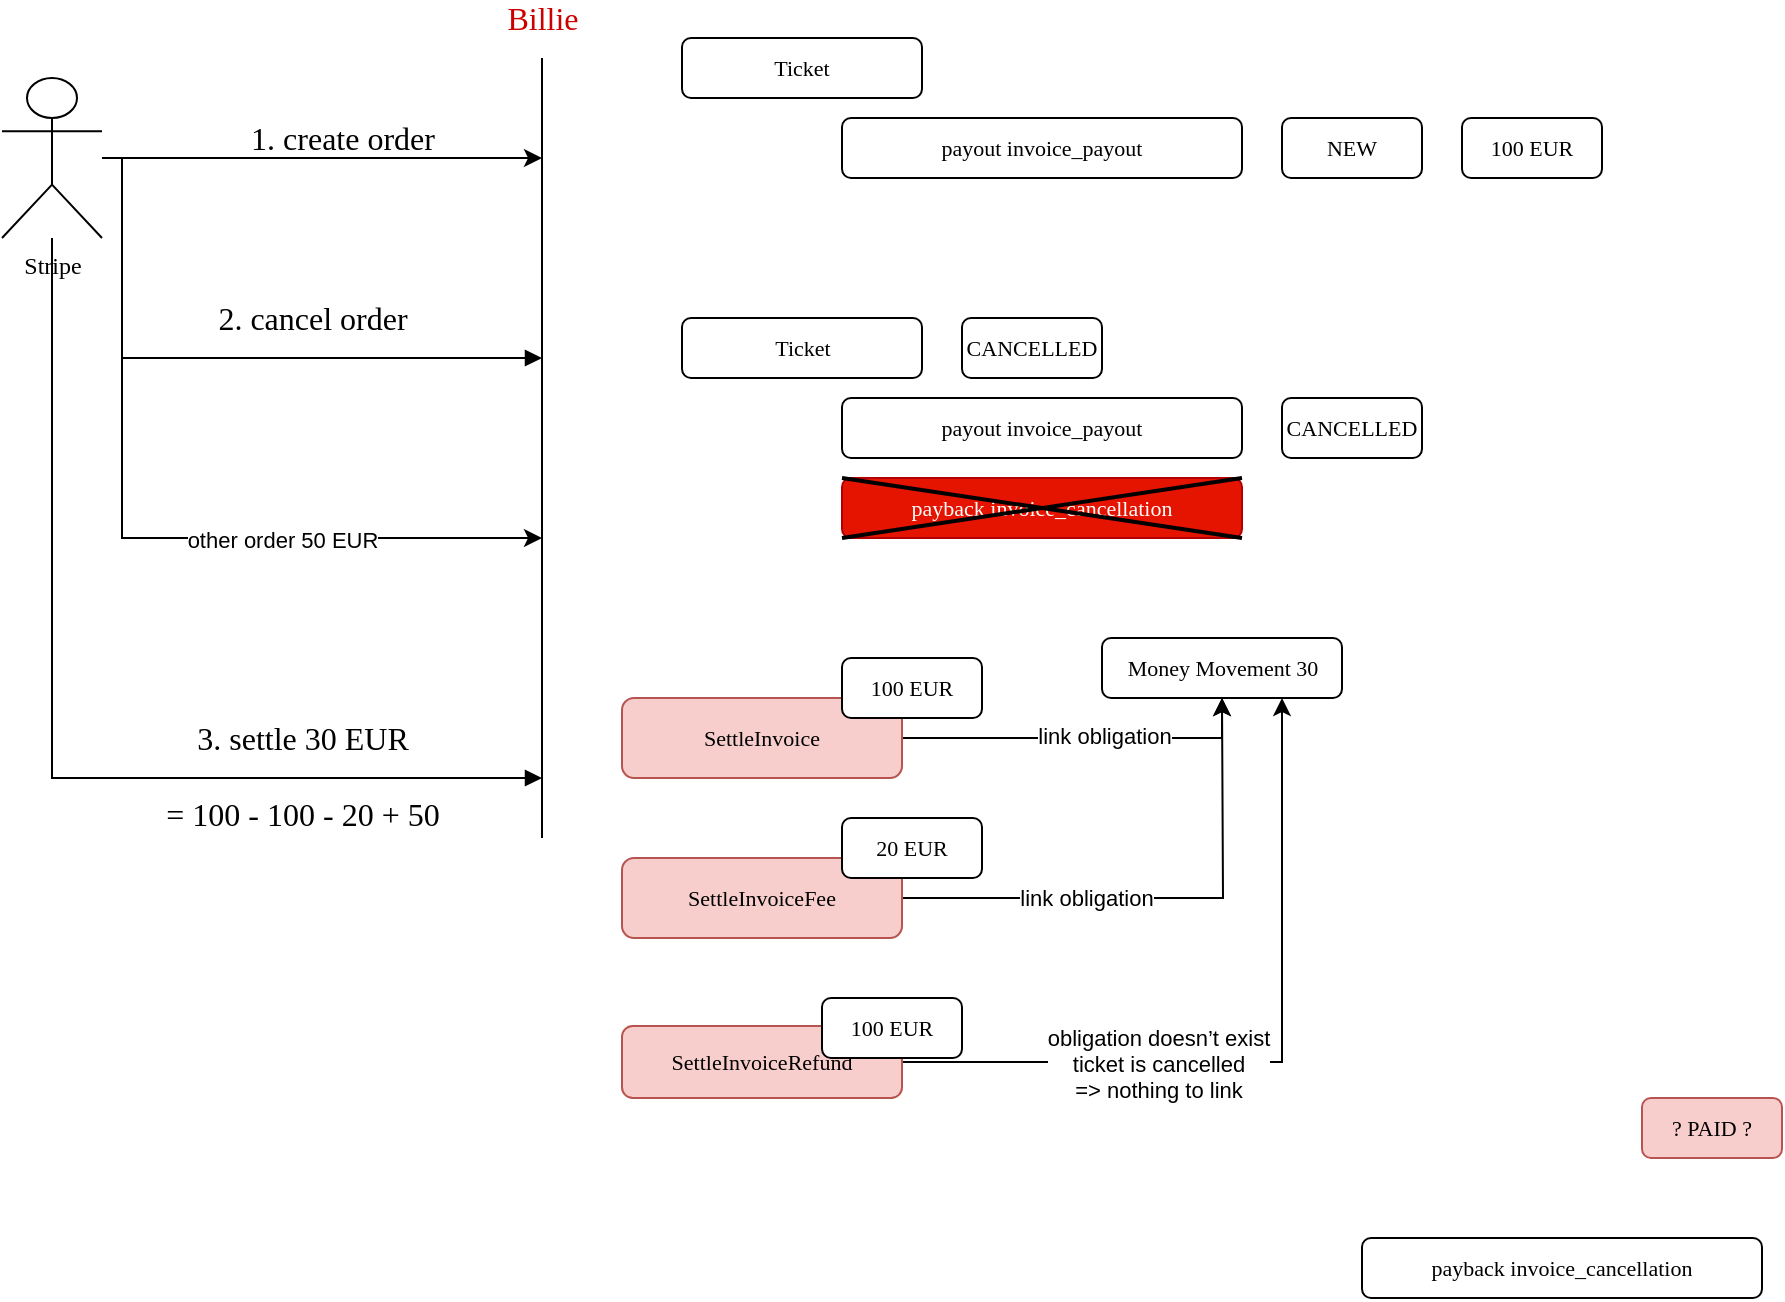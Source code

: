 <mxfile version="24.7.7">
  <diagram name="stripe-cancellation" id="9vGnXSZMH_29Q0xs7oXf">
    <mxGraphModel dx="694" dy="574" grid="1" gridSize="10" guides="1" tooltips="1" connect="1" arrows="1" fold="1" page="1" pageScale="1" pageWidth="827" pageHeight="1169" math="0" shadow="0">
      <root>
        <mxCell id="0" />
        <mxCell id="1" parent="0" />
        <mxCell id="U37dJyql8euISiIfU0h9-1" style="edgeStyle=orthogonalEdgeStyle;rounded=0;orthogonalLoop=1;jettySize=auto;html=1;fontFamily=Source Code Pro;fontSource=https%3A%2F%2Ffonts.googleapis.com%2Fcss%3Ffamily%3DSource%2BCode%2BPro;labelBackgroundColor=none;fontColor=default;" parent="1" source="U37dJyql8euISiIfU0h9-7" edge="1">
          <mxGeometry relative="1" as="geometry">
            <mxPoint x="280" y="90" as="targetPoint" />
          </mxGeometry>
        </mxCell>
        <mxCell id="U37dJyql8euISiIfU0h9-2" value="1. create order" style="edgeLabel;html=1;align=center;verticalAlign=middle;resizable=0;points=[];fontFamily=Source Code Pro;fontSource=https%3A%2F%2Ffonts.googleapis.com%2Fcss%3Ffamily%3DSource%2BCode%2BPro;labelBackgroundColor=none;fontSize=16;" parent="U37dJyql8euISiIfU0h9-1" vertex="1" connectable="0">
          <mxGeometry x="-0.573" relative="1" as="geometry">
            <mxPoint x="73" y="-10" as="offset" />
          </mxGeometry>
        </mxCell>
        <mxCell id="U37dJyql8euISiIfU0h9-3" style="edgeStyle=orthogonalEdgeStyle;shape=connector;rounded=0;orthogonalLoop=1;jettySize=auto;html=1;strokeColor=default;align=center;verticalAlign=middle;fontFamily=Source Code Pro;fontSource=https%3A%2F%2Ffonts.googleapis.com%2Fcss%3Ffamily%3DSource%2BCode%2BPro;fontSize=11;fontColor=default;labelBackgroundColor=none;endArrow=block;endFill=1;" parent="1" source="U37dJyql8euISiIfU0h9-7" edge="1">
          <mxGeometry relative="1" as="geometry">
            <mxPoint x="280" y="190" as="targetPoint" />
            <Array as="points">
              <mxPoint x="70" y="90" />
              <mxPoint x="70" y="190" />
            </Array>
          </mxGeometry>
        </mxCell>
        <mxCell id="U37dJyql8euISiIfU0h9-4" value="2. cancel order" style="edgeLabel;html=1;align=center;verticalAlign=middle;resizable=0;points=[];fontFamily=Source Code Pro;fontSource=https%3A%2F%2Ffonts.googleapis.com%2Fcss%3Ffamily%3DSource%2BCode%2BPro;fontSize=16;fontColor=default;labelBackgroundColor=none;" parent="U37dJyql8euISiIfU0h9-3" vertex="1" connectable="0">
          <mxGeometry x="0.216" relative="1" as="geometry">
            <mxPoint x="10" y="-20" as="offset" />
          </mxGeometry>
        </mxCell>
        <mxCell id="U37dJyql8euISiIfU0h9-5" style="edgeStyle=orthogonalEdgeStyle;shape=connector;rounded=0;orthogonalLoop=1;jettySize=auto;html=1;strokeColor=default;align=center;verticalAlign=middle;fontFamily=Source Code Pro;fontSource=https%3A%2F%2Ffonts.googleapis.com%2Fcss%3Ffamily%3DSource%2BCode%2BPro;fontSize=11;fontColor=default;labelBackgroundColor=none;endArrow=block;endFill=1;" parent="1" source="U37dJyql8euISiIfU0h9-7" edge="1">
          <mxGeometry relative="1" as="geometry">
            <mxPoint x="280" y="400" as="targetPoint" />
            <Array as="points">
              <mxPoint x="35" y="400" />
            </Array>
          </mxGeometry>
        </mxCell>
        <mxCell id="U37dJyql8euISiIfU0h9-6" value="3. settle 30 EUR&lt;div&gt;&lt;br&gt;&lt;/div&gt;&lt;div&gt;= 100 - 100 - 20 + 50&lt;/div&gt;" style="edgeLabel;html=1;align=center;verticalAlign=middle;resizable=0;points=[];fontFamily=Source Code Pro;fontSource=https%3A%2F%2Ffonts.googleapis.com%2Fcss%3Ffamily%3DSource%2BCode%2BPro;fontSize=16;fontColor=default;labelBackgroundColor=none;" parent="U37dJyql8euISiIfU0h9-5" vertex="1" connectable="0">
          <mxGeometry x="0.336" y="1" relative="1" as="geometry">
            <mxPoint x="51" as="offset" />
          </mxGeometry>
        </mxCell>
        <mxCell id="fJSgLH0tlg2fPkt6Yu9f-1" style="edgeStyle=orthogonalEdgeStyle;rounded=0;orthogonalLoop=1;jettySize=auto;html=1;" parent="1" source="U37dJyql8euISiIfU0h9-7" edge="1">
          <mxGeometry relative="1" as="geometry">
            <mxPoint x="280" y="280" as="targetPoint" />
            <Array as="points">
              <mxPoint x="70" y="90" />
              <mxPoint x="70" y="280" />
            </Array>
          </mxGeometry>
        </mxCell>
        <mxCell id="fJSgLH0tlg2fPkt6Yu9f-2" value="other order 50 EUR" style="edgeLabel;html=1;align=center;verticalAlign=middle;resizable=0;points=[];" parent="fJSgLH0tlg2fPkt6Yu9f-1" vertex="1" connectable="0">
          <mxGeometry x="0.369" y="-1" relative="1" as="geometry">
            <mxPoint x="-1" as="offset" />
          </mxGeometry>
        </mxCell>
        <mxCell id="U37dJyql8euISiIfU0h9-7" value="Stripe" style="shape=umlActor;verticalLabelPosition=bottom;verticalAlign=top;html=1;outlineConnect=0;fontFamily=Source Code Pro;fontSource=https%3A%2F%2Ffonts.googleapis.com%2Fcss%3Ffamily%3DSource%2BCode%2BPro;labelBackgroundColor=none;" parent="1" vertex="1">
          <mxGeometry x="10" y="50" width="50" height="80" as="geometry" />
        </mxCell>
        <mxCell id="U37dJyql8euISiIfU0h9-8" value="" style="endArrow=none;html=1;rounded=0;fontFamily=Source Code Pro;fontSource=https%3A%2F%2Ffonts.googleapis.com%2Fcss%3Ffamily%3DSource%2BCode%2BPro;labelBackgroundColor=none;fontColor=default;" parent="1" edge="1">
          <mxGeometry width="50" height="50" relative="1" as="geometry">
            <mxPoint x="280" y="430" as="sourcePoint" />
            <mxPoint x="280" y="40" as="targetPoint" />
            <Array as="points" />
          </mxGeometry>
        </mxCell>
        <mxCell id="U37dJyql8euISiIfU0h9-9" value="Billie" style="edgeLabel;html=1;align=center;verticalAlign=middle;resizable=0;points=[];labelBackgroundColor=none;fontFamily=Source Code Pro;fontSource=https%3A%2F%2Ffonts.googleapis.com%2Fcss%3Ffamily%3DSource%2BCode%2BPro;fontSize=16;fontColor=#CC0000;" parent="U37dJyql8euISiIfU0h9-8" vertex="1" connectable="0">
          <mxGeometry x="-0.594" y="1" relative="1" as="geometry">
            <mxPoint x="1" y="-331" as="offset" />
          </mxGeometry>
        </mxCell>
        <mxCell id="U37dJyql8euISiIfU0h9-10" value="Ticket" style="rounded=1;html=1;fontFamily=Source Code Pro;fontSource=https%3A%2F%2Ffonts.googleapis.com%2Fcss%3Ffamily%3DSource%2BCode%2BPro;fontSize=11;fontColor=default;labelBackgroundColor=none;" parent="1" vertex="1">
          <mxGeometry x="350" y="170" width="120" height="30" as="geometry" />
        </mxCell>
        <mxCell id="U37dJyql8euISiIfU0h9-11" value="payback&amp;nbsp;invoice_cancellation" style="rounded=1;whiteSpace=wrap;html=1;fontFamily=Source Code Pro;fontSource=https%3A%2F%2Ffonts.googleapis.com%2Fcss%3Ffamily%3DSource%2BCode%2BPro;fontSize=11;fontColor=#ffffff;labelBackgroundColor=none;fillColor=#e51400;strokeColor=#B20000;" parent="1" vertex="1">
          <mxGeometry x="430" y="250" width="200" height="30" as="geometry" />
        </mxCell>
        <mxCell id="U37dJyql8euISiIfU0h9-12" value="payout invoice_payout" style="rounded=1;whiteSpace=wrap;html=1;fontFamily=Source Code Pro;fontSource=https%3A%2F%2Ffonts.googleapis.com%2Fcss%3Ffamily%3DSource%2BCode%2BPro;fontSize=11;fontColor=default;labelBackgroundColor=none;" parent="1" vertex="1">
          <mxGeometry x="430" y="70" width="200" height="30" as="geometry" />
        </mxCell>
        <mxCell id="U37dJyql8euISiIfU0h9-13" value="NEW" style="rounded=1;whiteSpace=wrap;html=1;fontFamily=Source Code Pro;fontSource=https%3A%2F%2Ffonts.googleapis.com%2Fcss%3Ffamily%3DSource%2BCode%2BPro;fontSize=11;fontColor=default;labelBackgroundColor=none;" parent="1" vertex="1">
          <mxGeometry x="650" y="70" width="70" height="30" as="geometry" />
        </mxCell>
        <mxCell id="U37dJyql8euISiIfU0h9-14" value="payout invoice_payout" style="rounded=1;whiteSpace=wrap;html=1;fontFamily=Source Code Pro;fontSource=https%3A%2F%2Ffonts.googleapis.com%2Fcss%3Ffamily%3DSource%2BCode%2BPro;fontSize=11;fontColor=default;labelBackgroundColor=none;" parent="1" vertex="1">
          <mxGeometry x="430" y="210" width="200" height="30" as="geometry" />
        </mxCell>
        <mxCell id="U37dJyql8euISiIfU0h9-15" value="CANCELLED" style="rounded=1;whiteSpace=wrap;html=1;fontFamily=Source Code Pro;fontSource=https%3A%2F%2Ffonts.googleapis.com%2Fcss%3Ffamily%3DSource%2BCode%2BPro;fontSize=11;fontColor=default;labelBackgroundColor=none;" parent="1" vertex="1">
          <mxGeometry x="650" y="210" width="70" height="30" as="geometry" />
        </mxCell>
        <mxCell id="cfLcv5FyuvygWV6GWhhq-6" style="edgeStyle=orthogonalEdgeStyle;rounded=0;orthogonalLoop=1;jettySize=auto;html=1;entryX=0.75;entryY=1;entryDx=0;entryDy=0;" edge="1" parent="1" source="U37dJyql8euISiIfU0h9-16" target="fJSgLH0tlg2fPkt6Yu9f-4">
          <mxGeometry relative="1" as="geometry" />
        </mxCell>
        <mxCell id="cfLcv5FyuvygWV6GWhhq-7" value="obligation doesn’t exist&lt;div&gt;ticket is cancelled&lt;/div&gt;&lt;div&gt;=&amp;gt; nothing to link&lt;/div&gt;" style="edgeLabel;html=1;align=center;verticalAlign=middle;resizable=0;points=[];" vertex="1" connectable="0" parent="cfLcv5FyuvygWV6GWhhq-6">
          <mxGeometry x="-0.312" y="-1" relative="1" as="geometry">
            <mxPoint as="offset" />
          </mxGeometry>
        </mxCell>
        <mxCell id="U37dJyql8euISiIfU0h9-16" value="SettleInvoiceRefund" style="rounded=1;whiteSpace=wrap;html=1;strokeColor=#b85450;align=center;verticalAlign=middle;fontFamily=Source Code Pro;fontSource=https%3A%2F%2Ffonts.googleapis.com%2Fcss%3Ffamily%3DSource%2BCode%2BPro;fontSize=11;labelBackgroundColor=none;fillColor=#f8cecc;" parent="1" vertex="1">
          <mxGeometry x="320" y="524" width="140" height="36" as="geometry" />
        </mxCell>
        <mxCell id="U37dJyql8euISiIfU0h9-17" value="payback&amp;nbsp;invoice_cancellation" style="rounded=1;whiteSpace=wrap;html=1;fontFamily=Source Code Pro;fontSource=https%3A%2F%2Ffonts.googleapis.com%2Fcss%3Ffamily%3DSource%2BCode%2BPro;fontSize=11;fontColor=default;labelBackgroundColor=none;" parent="1" vertex="1">
          <mxGeometry x="690" y="630" width="200" height="30" as="geometry" />
        </mxCell>
        <mxCell id="U37dJyql8euISiIfU0h9-18" value="? PAID ?" style="rounded=1;whiteSpace=wrap;html=1;fontFamily=Source Code Pro;fontSource=https%3A%2F%2Ffonts.googleapis.com%2Fcss%3Ffamily%3DSource%2BCode%2BPro;fontSize=11;labelBackgroundColor=none;fillColor=#f8cecc;strokeColor=#b85450;" parent="1" vertex="1">
          <mxGeometry x="830" y="560" width="70" height="30" as="geometry" />
        </mxCell>
        <mxCell id="U37dJyql8euISiIfU0h9-19" value="Ticket" style="rounded=1;whiteSpace=wrap;html=1;fontFamily=Source Code Pro;fontSource=https%3A%2F%2Ffonts.googleapis.com%2Fcss%3Ffamily%3DSource%2BCode%2BPro;fontSize=11;fontColor=default;labelBackgroundColor=none;" parent="1" vertex="1">
          <mxGeometry x="350" y="30" width="120" height="30" as="geometry" />
        </mxCell>
        <mxCell id="U37dJyql8euISiIfU0h9-20" value="CANCELLED" style="rounded=1;whiteSpace=wrap;html=1;fontFamily=Source Code Pro;fontSource=https%3A%2F%2Ffonts.googleapis.com%2Fcss%3Ffamily%3DSource%2BCode%2BPro;fontSize=11;fontColor=default;labelBackgroundColor=none;" parent="1" vertex="1">
          <mxGeometry x="490" y="170" width="70" height="30" as="geometry" />
        </mxCell>
        <mxCell id="U37dJyql8euISiIfU0h9-21" value="" style="endArrow=none;html=1;rounded=0;entryX=1;entryY=0;entryDx=0;entryDy=0;exitX=0;exitY=1;exitDx=0;exitDy=0;strokeWidth=2;" parent="1" source="U37dJyql8euISiIfU0h9-11" target="U37dJyql8euISiIfU0h9-11" edge="1">
          <mxGeometry width="50" height="50" relative="1" as="geometry">
            <mxPoint x="430" y="310" as="sourcePoint" />
            <mxPoint x="480" y="260" as="targetPoint" />
          </mxGeometry>
        </mxCell>
        <mxCell id="U37dJyql8euISiIfU0h9-22" value="" style="endArrow=none;html=1;rounded=0;exitX=0;exitY=0;exitDx=0;exitDy=0;entryX=1;entryY=1;entryDx=0;entryDy=0;strokeWidth=2;" parent="1" source="U37dJyql8euISiIfU0h9-11" target="U37dJyql8euISiIfU0h9-11" edge="1">
          <mxGeometry width="50" height="50" relative="1" as="geometry">
            <mxPoint x="430" y="310" as="sourcePoint" />
            <mxPoint x="480" y="260" as="targetPoint" />
          </mxGeometry>
        </mxCell>
        <mxCell id="U37dJyql8euISiIfU0h9-23" value="100 EUR" style="rounded=1;whiteSpace=wrap;html=1;fontFamily=Source Code Pro;fontSource=https%3A%2F%2Ffonts.googleapis.com%2Fcss%3Ffamily%3DSource%2BCode%2BPro;fontSize=11;fontColor=default;labelBackgroundColor=none;" parent="1" vertex="1">
          <mxGeometry x="740" y="70" width="70" height="30" as="geometry" />
        </mxCell>
        <mxCell id="cfLcv5FyuvygWV6GWhhq-2" style="edgeStyle=orthogonalEdgeStyle;rounded=0;orthogonalLoop=1;jettySize=auto;html=1;entryX=0.5;entryY=1;entryDx=0;entryDy=0;" edge="1" parent="1" source="U37dJyql8euISiIfU0h9-24" target="fJSgLH0tlg2fPkt6Yu9f-4">
          <mxGeometry relative="1" as="geometry" />
        </mxCell>
        <mxCell id="cfLcv5FyuvygWV6GWhhq-3" value="link obligation" style="edgeLabel;html=1;align=center;verticalAlign=middle;resizable=0;points=[];" vertex="1" connectable="0" parent="cfLcv5FyuvygWV6GWhhq-2">
          <mxGeometry x="0.122" y="1" relative="1" as="geometry">
            <mxPoint as="offset" />
          </mxGeometry>
        </mxCell>
        <mxCell id="U37dJyql8euISiIfU0h9-24" value="SettleInvoice" style="rounded=1;whiteSpace=wrap;html=1;strokeColor=#b85450;align=center;verticalAlign=middle;fontFamily=Source Code Pro;fontSource=https%3A%2F%2Ffonts.googleapis.com%2Fcss%3Ffamily%3DSource%2BCode%2BPro;fontSize=11;labelBackgroundColor=none;fillColor=#f8cecc;" parent="1" vertex="1">
          <mxGeometry x="320" y="360" width="140" height="40" as="geometry" />
        </mxCell>
        <mxCell id="cfLcv5FyuvygWV6GWhhq-4" style="edgeStyle=orthogonalEdgeStyle;rounded=0;orthogonalLoop=1;jettySize=auto;html=1;" edge="1" parent="1" source="U37dJyql8euISiIfU0h9-25">
          <mxGeometry relative="1" as="geometry">
            <mxPoint x="620" y="360" as="targetPoint" />
          </mxGeometry>
        </mxCell>
        <mxCell id="cfLcv5FyuvygWV6GWhhq-5" value="link obligation" style="edgeLabel;html=1;align=center;verticalAlign=middle;resizable=0;points=[];" vertex="1" connectable="0" parent="cfLcv5FyuvygWV6GWhhq-4">
          <mxGeometry x="-0.294" relative="1" as="geometry">
            <mxPoint as="offset" />
          </mxGeometry>
        </mxCell>
        <mxCell id="U37dJyql8euISiIfU0h9-25" value="SettleInvoiceFee" style="rounded=1;whiteSpace=wrap;html=1;strokeColor=#b85450;align=center;verticalAlign=middle;fontFamily=Source Code Pro;fontSource=https%3A%2F%2Ffonts.googleapis.com%2Fcss%3Ffamily%3DSource%2BCode%2BPro;fontSize=11;labelBackgroundColor=none;fillColor=#f8cecc;" parent="1" vertex="1">
          <mxGeometry x="320" y="440" width="140" height="40" as="geometry" />
        </mxCell>
        <mxCell id="U37dJyql8euISiIfU0h9-26" value="20 EUR" style="rounded=1;whiteSpace=wrap;html=1;fontFamily=Source Code Pro;fontSource=https%3A%2F%2Ffonts.googleapis.com%2Fcss%3Ffamily%3DSource%2BCode%2BPro;fontSize=11;fontColor=default;labelBackgroundColor=none;" parent="1" vertex="1">
          <mxGeometry x="430" y="420" width="70" height="30" as="geometry" />
        </mxCell>
        <mxCell id="U37dJyql8euISiIfU0h9-27" value="100 EUR" style="rounded=1;whiteSpace=wrap;html=1;fontFamily=Source Code Pro;fontSource=https%3A%2F%2Ffonts.googleapis.com%2Fcss%3Ffamily%3DSource%2BCode%2BPro;fontSize=11;fontColor=default;labelBackgroundColor=none;" parent="1" vertex="1">
          <mxGeometry x="420" y="510" width="70" height="30" as="geometry" />
        </mxCell>
        <mxCell id="U37dJyql8euISiIfU0h9-28" value="100 EUR" style="rounded=1;whiteSpace=wrap;html=1;fontFamily=Source Code Pro;fontSource=https%3A%2F%2Ffonts.googleapis.com%2Fcss%3Ffamily%3DSource%2BCode%2BPro;fontSize=11;fontColor=default;labelBackgroundColor=none;" parent="1" vertex="1">
          <mxGeometry x="430" y="340" width="70" height="30" as="geometry" />
        </mxCell>
        <mxCell id="fJSgLH0tlg2fPkt6Yu9f-4" value="Money Movement 30" style="rounded=1;html=1;fontFamily=Source Code Pro;fontSource=https://fonts.googleapis.com/css?family=Source+Code+Pro;fontSize=11;fontColor=default;labelBackgroundColor=none;" parent="1" vertex="1">
          <mxGeometry x="560" y="330" width="120" height="30" as="geometry" />
        </mxCell>
      </root>
    </mxGraphModel>
  </diagram>
</mxfile>
